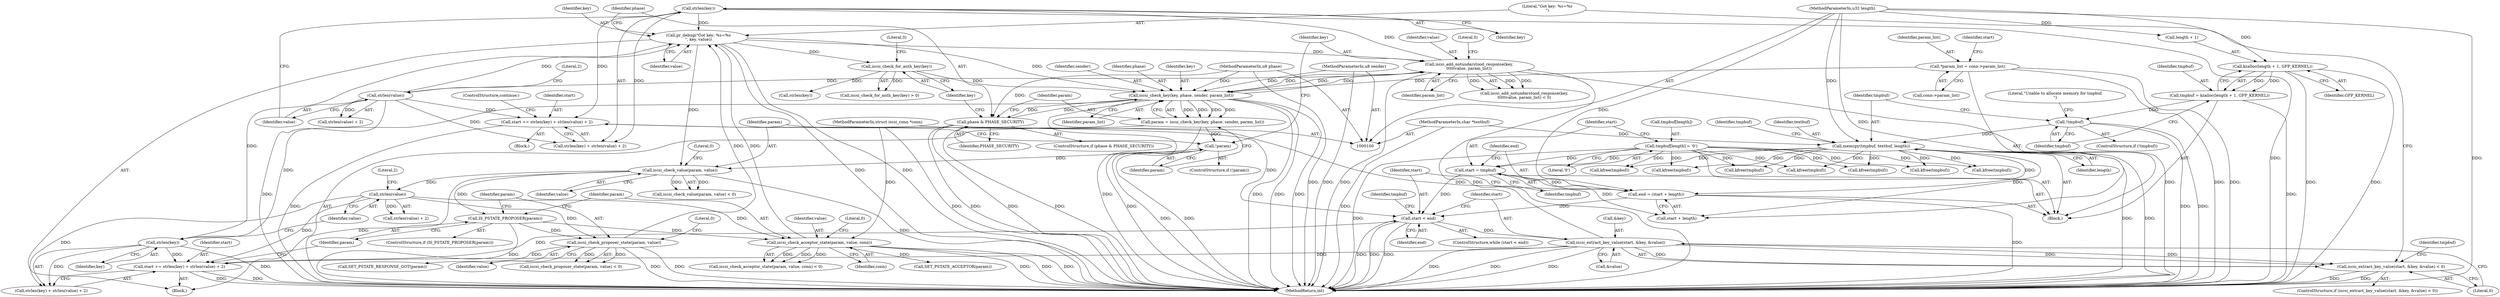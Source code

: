 digraph "0_linux_cea4dcfdad926a27a18e188720efe0f2c9403456_0@API" {
"1000232" [label="(Call,start += strlen(key) + strlen(value) + 2)"];
"1000235" [label="(Call,strlen(key))"];
"1000221" [label="(Call,iscsi_add_notunderstood_response(key,\n\t\t\t\t\tvalue, param_list))"];
"1000210" [label="(Call,iscsi_check_key(key, phase, sender, param_list))"];
"1000189" [label="(Call,iscsi_check_for_auth_key(key))"];
"1000178" [label="(Call,pr_debug(\"Got key: %s=%s\n\", key, value))"];
"1000257" [label="(Call,strlen(key))"];
"1000238" [label="(Call,strlen(value))"];
"1000285" [label="(Call,iscsi_check_acceptor_state(param, value, conn))"];
"1000264" [label="(Call,IS_PSTATE_PROPOSER(param))"];
"1000244" [label="(Call,iscsi_check_value(param, value))"];
"1000216" [label="(Call,!param)"];
"1000208" [label="(Call,param = iscsi_check_key(key, phase, sender, param_list))"];
"1000260" [label="(Call,strlen(value))"];
"1000105" [label="(MethodParameterIn,struct iscsi_conn *conn)"];
"1000269" [label="(Call,iscsi_check_proposer_state(param, value))"];
"1000183" [label="(Call,phase & PHASE_SECURITY)"];
"1000101" [label="(MethodParameterIn,u8 phase)"];
"1000102" [label="(MethodParameterIn,u8 sender)"];
"1000108" [label="(Call,*param_list = conn->param_list)"];
"1000165" [label="(Call,iscsi_extract_key_value(start, &key, &value))"];
"1000156" [label="(Call,start < end)"];
"1000232" [label="(Call,start += strlen(key) + strlen(value) + 2)"];
"1000254" [label="(Call,start += strlen(key) + strlen(value) + 2)"];
"1000147" [label="(Call,start = tmpbuf)"];
"1000138" [label="(Call,memcpy(tmpbuf, textbuf, length))"];
"1000130" [label="(Call,!tmpbuf)"];
"1000122" [label="(Call,tmpbuf = kzalloc(length + 1, GFP_KERNEL))"];
"1000124" [label="(Call,kzalloc(length + 1, GFP_KERNEL))"];
"1000104" [label="(MethodParameterIn,u32 length)"];
"1000103" [label="(MethodParameterIn,char *textbuf)"];
"1000142" [label="(Call,tmpbuf[length] = '\0')"];
"1000150" [label="(Call,end = (start + length))"];
"1000164" [label="(Call,iscsi_extract_key_value(start, &key, &value) < 0)"];
"1000108" [label="(Call,*param_list = conn->param_list)"];
"1000249" [label="(Call,kfree(tmpbuf))"];
"1000189" [label="(Call,iscsi_check_for_auth_key(key))"];
"1000265" [label="(Identifier,param)"];
"1000109" [label="(Identifier,param_list)"];
"1000274" [label="(Call,kfree(tmpbuf))"];
"1000235" [label="(Call,strlen(key))"];
"1000243" [label="(Call,iscsi_check_value(param, value) < 0)"];
"1000288" [label="(Identifier,conn)"];
"1000298" [label="(Call,kfree(tmpbuf))"];
"1000286" [label="(Identifier,param)"];
"1000180" [label="(Identifier,key)"];
"1000191" [label="(Literal,0)"];
"1000254" [label="(Call,start += strlen(key) + strlen(value) + 2)"];
"1000131" [label="(Identifier,tmpbuf)"];
"1000128" [label="(Identifier,GFP_KERNEL)"];
"1000158" [label="(Identifier,end)"];
"1000218" [label="(Block,)"];
"1000271" [label="(Identifier,value)"];
"1000134" [label="(Literal,\"Unable to allocate memory for tmpbuf.\n\")"];
"1000139" [label="(Identifier,tmpbuf)"];
"1000122" [label="(Call,tmpbuf = kzalloc(length + 1, GFP_KERNEL))"];
"1000103" [label="(MethodParameterIn,char *textbuf)"];
"1000104" [label="(MethodParameterIn,u32 length)"];
"1000188" [label="(Call,iscsi_check_for_auth_key(key) > 0)"];
"1000285" [label="(Call,iscsi_check_acceptor_state(param, value, conn))"];
"1000116" [label="(Identifier,start)"];
"1000125" [label="(Call,length + 1)"];
"1000102" [label="(MethodParameterIn,u8 sender)"];
"1000204" [label="(Call,kfree(tmpbuf))"];
"1000302" [label="(MethodReturn,int)"];
"1000101" [label="(MethodParameterIn,u8 phase)"];
"1000179" [label="(Literal,\"Got key: %s=%s\n\")"];
"1000182" [label="(ControlStructure,if (phase & PHASE_SECURITY))"];
"1000232" [label="(Call,start += strlen(key) + strlen(value) + 2)"];
"1000144" [label="(Identifier,tmpbuf)"];
"1000212" [label="(Identifier,phase)"];
"1000174" [label="(Identifier,tmpbuf)"];
"1000256" [label="(Call,strlen(key) + strlen(value) + 2)"];
"1000236" [label="(Identifier,key)"];
"1000178" [label="(Call,pr_debug(\"Got key: %s=%s\n\", key, value))"];
"1000255" [label="(Identifier,start)"];
"1000173" [label="(Call,kfree(tmpbuf))"];
"1000147" [label="(Call,start = tmpbuf)"];
"1000150" [label="(Call,end = (start + length))"];
"1000227" [label="(Call,kfree(tmpbuf))"];
"1000216" [label="(Call,!param)"];
"1000159" [label="(Block,)"];
"1000165" [label="(Call,iscsi_extract_key_value(start, &key, &value))"];
"1000246" [label="(Identifier,value)"];
"1000238" [label="(Call,strlen(value))"];
"1000224" [label="(Identifier,param_list)"];
"1000222" [label="(Identifier,key)"];
"1000259" [label="(Call,strlen(value) + 2)"];
"1000217" [label="(Identifier,param)"];
"1000234" [label="(Call,strlen(key) + strlen(value) + 2)"];
"1000209" [label="(Identifier,param)"];
"1000169" [label="(Call,&value)"];
"1000164" [label="(Call,iscsi_extract_key_value(start, &key, &value) < 0)"];
"1000143" [label="(Call,tmpbuf[length])"];
"1000105" [label="(MethodParameterIn,struct iscsi_conn *conn)"];
"1000140" [label="(Identifier,textbuf)"];
"1000268" [label="(Call,iscsi_check_proposer_state(param, value) < 0)"];
"1000130" [label="(Call,!tmpbuf)"];
"1000184" [label="(Identifier,phase)"];
"1000142" [label="(Call,tmpbuf[length] = '\0')"];
"1000279" [label="(Call,SET_PSTATE_RESPONSE_GOT(param))"];
"1000244" [label="(Call,iscsi_check_value(param, value))"];
"1000106" [label="(Block,)"];
"1000221" [label="(Call,iscsi_add_notunderstood_response(key,\n\t\t\t\t\tvalue, param_list))"];
"1000299" [label="(Identifier,tmpbuf)"];
"1000237" [label="(Call,strlen(value) + 2)"];
"1000151" [label="(Identifier,end)"];
"1000264" [label="(Call,IS_PSTATE_PROPOSER(param))"];
"1000110" [label="(Call,conn->param_list)"];
"1000166" [label="(Identifier,start)"];
"1000270" [label="(Identifier,param)"];
"1000240" [label="(Literal,2)"];
"1000141" [label="(Identifier,length)"];
"1000129" [label="(ControlStructure,if (!tmpbuf))"];
"1000190" [label="(Identifier,key)"];
"1000208" [label="(Call,param = iscsi_check_key(key, phase, sender, param_list))"];
"1000156" [label="(Call,start < end)"];
"1000257" [label="(Call,strlen(key))"];
"1000211" [label="(Identifier,key)"];
"1000263" [label="(ControlStructure,if (IS_PSTATE_PROPOSER(param)))"];
"1000241" [label="(ControlStructure,continue;)"];
"1000272" [label="(Literal,0)"];
"1000198" [label="(Call,strlen(key))"];
"1000239" [label="(Identifier,value)"];
"1000183" [label="(Call,phase & PHASE_SECURITY)"];
"1000210" [label="(Call,iscsi_check_key(key, phase, sender, param_list))"];
"1000214" [label="(Identifier,param_list)"];
"1000185" [label="(Identifier,PHASE_SECURITY)"];
"1000233" [label="(Identifier,start)"];
"1000296" [label="(Call,SET_PSTATE_ACCEPTOR(param))"];
"1000155" [label="(ControlStructure,while (start < end))"];
"1000171" [label="(Literal,0)"];
"1000146" [label="(Literal,'\0')"];
"1000247" [label="(Literal,0)"];
"1000220" [label="(Call,iscsi_add_notunderstood_response(key,\n\t\t\t\t\tvalue, param_list) < 0)"];
"1000138" [label="(Call,memcpy(tmpbuf, textbuf, length))"];
"1000291" [label="(Call,kfree(tmpbuf))"];
"1000163" [label="(ControlStructure,if (iscsi_extract_key_value(start, &key, &value) < 0))"];
"1000223" [label="(Identifier,value)"];
"1000157" [label="(Identifier,start)"];
"1000167" [label="(Call,&key)"];
"1000225" [label="(Literal,0)"];
"1000124" [label="(Call,kzalloc(length + 1, GFP_KERNEL))"];
"1000213" [label="(Identifier,sender)"];
"1000258" [label="(Identifier,key)"];
"1000284" [label="(Call,iscsi_check_acceptor_state(param, value, conn) < 0)"];
"1000123" [label="(Identifier,tmpbuf)"];
"1000260" [label="(Call,strlen(value))"];
"1000262" [label="(Literal,2)"];
"1000152" [label="(Call,start + length)"];
"1000269" [label="(Call,iscsi_check_proposer_state(param, value))"];
"1000287" [label="(Identifier,value)"];
"1000149" [label="(Identifier,tmpbuf)"];
"1000289" [label="(Literal,0)"];
"1000181" [label="(Identifier,value)"];
"1000261" [label="(Identifier,value)"];
"1000245" [label="(Identifier,param)"];
"1000148" [label="(Identifier,start)"];
"1000215" [label="(ControlStructure,if (!param))"];
"1000232" -> "1000218"  [label="AST: "];
"1000232" -> "1000234"  [label="CFG: "];
"1000233" -> "1000232"  [label="AST: "];
"1000234" -> "1000232"  [label="AST: "];
"1000241" -> "1000232"  [label="CFG: "];
"1000232" -> "1000302"  [label="DDG: "];
"1000232" -> "1000156"  [label="DDG: "];
"1000235" -> "1000232"  [label="DDG: "];
"1000238" -> "1000232"  [label="DDG: "];
"1000165" -> "1000232"  [label="DDG: "];
"1000235" -> "1000234"  [label="AST: "];
"1000235" -> "1000236"  [label="CFG: "];
"1000236" -> "1000235"  [label="AST: "];
"1000239" -> "1000235"  [label="CFG: "];
"1000235" -> "1000302"  [label="DDG: "];
"1000235" -> "1000178"  [label="DDG: "];
"1000235" -> "1000234"  [label="DDG: "];
"1000221" -> "1000235"  [label="DDG: "];
"1000221" -> "1000220"  [label="AST: "];
"1000221" -> "1000224"  [label="CFG: "];
"1000222" -> "1000221"  [label="AST: "];
"1000223" -> "1000221"  [label="AST: "];
"1000224" -> "1000221"  [label="AST: "];
"1000225" -> "1000221"  [label="CFG: "];
"1000221" -> "1000302"  [label="DDG: "];
"1000221" -> "1000302"  [label="DDG: "];
"1000221" -> "1000302"  [label="DDG: "];
"1000221" -> "1000210"  [label="DDG: "];
"1000221" -> "1000220"  [label="DDG: "];
"1000221" -> "1000220"  [label="DDG: "];
"1000221" -> "1000220"  [label="DDG: "];
"1000210" -> "1000221"  [label="DDG: "];
"1000210" -> "1000221"  [label="DDG: "];
"1000178" -> "1000221"  [label="DDG: "];
"1000221" -> "1000238"  [label="DDG: "];
"1000210" -> "1000208"  [label="AST: "];
"1000210" -> "1000214"  [label="CFG: "];
"1000211" -> "1000210"  [label="AST: "];
"1000212" -> "1000210"  [label="AST: "];
"1000213" -> "1000210"  [label="AST: "];
"1000214" -> "1000210"  [label="AST: "];
"1000208" -> "1000210"  [label="CFG: "];
"1000210" -> "1000302"  [label="DDG: "];
"1000210" -> "1000302"  [label="DDG: "];
"1000210" -> "1000302"  [label="DDG: "];
"1000210" -> "1000302"  [label="DDG: "];
"1000210" -> "1000183"  [label="DDG: "];
"1000210" -> "1000208"  [label="DDG: "];
"1000210" -> "1000208"  [label="DDG: "];
"1000210" -> "1000208"  [label="DDG: "];
"1000210" -> "1000208"  [label="DDG: "];
"1000189" -> "1000210"  [label="DDG: "];
"1000178" -> "1000210"  [label="DDG: "];
"1000183" -> "1000210"  [label="DDG: "];
"1000101" -> "1000210"  [label="DDG: "];
"1000102" -> "1000210"  [label="DDG: "];
"1000108" -> "1000210"  [label="DDG: "];
"1000210" -> "1000257"  [label="DDG: "];
"1000189" -> "1000188"  [label="AST: "];
"1000189" -> "1000190"  [label="CFG: "];
"1000190" -> "1000189"  [label="AST: "];
"1000191" -> "1000189"  [label="CFG: "];
"1000189" -> "1000188"  [label="DDG: "];
"1000178" -> "1000189"  [label="DDG: "];
"1000189" -> "1000198"  [label="DDG: "];
"1000178" -> "1000159"  [label="AST: "];
"1000178" -> "1000181"  [label="CFG: "];
"1000179" -> "1000178"  [label="AST: "];
"1000180" -> "1000178"  [label="AST: "];
"1000181" -> "1000178"  [label="AST: "];
"1000184" -> "1000178"  [label="CFG: "];
"1000178" -> "1000302"  [label="DDG: "];
"1000178" -> "1000302"  [label="DDG: "];
"1000257" -> "1000178"  [label="DDG: "];
"1000238" -> "1000178"  [label="DDG: "];
"1000285" -> "1000178"  [label="DDG: "];
"1000269" -> "1000178"  [label="DDG: "];
"1000178" -> "1000244"  [label="DDG: "];
"1000257" -> "1000256"  [label="AST: "];
"1000257" -> "1000258"  [label="CFG: "];
"1000258" -> "1000257"  [label="AST: "];
"1000261" -> "1000257"  [label="CFG: "];
"1000257" -> "1000302"  [label="DDG: "];
"1000257" -> "1000254"  [label="DDG: "];
"1000257" -> "1000256"  [label="DDG: "];
"1000238" -> "1000237"  [label="AST: "];
"1000238" -> "1000239"  [label="CFG: "];
"1000239" -> "1000238"  [label="AST: "];
"1000240" -> "1000238"  [label="CFG: "];
"1000238" -> "1000302"  [label="DDG: "];
"1000238" -> "1000234"  [label="DDG: "];
"1000238" -> "1000237"  [label="DDG: "];
"1000285" -> "1000284"  [label="AST: "];
"1000285" -> "1000288"  [label="CFG: "];
"1000286" -> "1000285"  [label="AST: "];
"1000287" -> "1000285"  [label="AST: "];
"1000288" -> "1000285"  [label="AST: "];
"1000289" -> "1000285"  [label="CFG: "];
"1000285" -> "1000302"  [label="DDG: "];
"1000285" -> "1000302"  [label="DDG: "];
"1000285" -> "1000302"  [label="DDG: "];
"1000285" -> "1000284"  [label="DDG: "];
"1000285" -> "1000284"  [label="DDG: "];
"1000285" -> "1000284"  [label="DDG: "];
"1000264" -> "1000285"  [label="DDG: "];
"1000260" -> "1000285"  [label="DDG: "];
"1000105" -> "1000285"  [label="DDG: "];
"1000285" -> "1000296"  [label="DDG: "];
"1000264" -> "1000263"  [label="AST: "];
"1000264" -> "1000265"  [label="CFG: "];
"1000265" -> "1000264"  [label="AST: "];
"1000270" -> "1000264"  [label="CFG: "];
"1000286" -> "1000264"  [label="CFG: "];
"1000264" -> "1000302"  [label="DDG: "];
"1000244" -> "1000264"  [label="DDG: "];
"1000264" -> "1000269"  [label="DDG: "];
"1000244" -> "1000243"  [label="AST: "];
"1000244" -> "1000246"  [label="CFG: "];
"1000245" -> "1000244"  [label="AST: "];
"1000246" -> "1000244"  [label="AST: "];
"1000247" -> "1000244"  [label="CFG: "];
"1000244" -> "1000302"  [label="DDG: "];
"1000244" -> "1000302"  [label="DDG: "];
"1000244" -> "1000243"  [label="DDG: "];
"1000244" -> "1000243"  [label="DDG: "];
"1000216" -> "1000244"  [label="DDG: "];
"1000244" -> "1000260"  [label="DDG: "];
"1000216" -> "1000215"  [label="AST: "];
"1000216" -> "1000217"  [label="CFG: "];
"1000217" -> "1000216"  [label="AST: "];
"1000222" -> "1000216"  [label="CFG: "];
"1000245" -> "1000216"  [label="CFG: "];
"1000216" -> "1000302"  [label="DDG: "];
"1000216" -> "1000302"  [label="DDG: "];
"1000208" -> "1000216"  [label="DDG: "];
"1000208" -> "1000159"  [label="AST: "];
"1000209" -> "1000208"  [label="AST: "];
"1000217" -> "1000208"  [label="CFG: "];
"1000208" -> "1000302"  [label="DDG: "];
"1000260" -> "1000259"  [label="AST: "];
"1000260" -> "1000261"  [label="CFG: "];
"1000261" -> "1000260"  [label="AST: "];
"1000262" -> "1000260"  [label="CFG: "];
"1000260" -> "1000254"  [label="DDG: "];
"1000260" -> "1000256"  [label="DDG: "];
"1000260" -> "1000259"  [label="DDG: "];
"1000260" -> "1000269"  [label="DDG: "];
"1000105" -> "1000100"  [label="AST: "];
"1000105" -> "1000302"  [label="DDG: "];
"1000269" -> "1000268"  [label="AST: "];
"1000269" -> "1000271"  [label="CFG: "];
"1000270" -> "1000269"  [label="AST: "];
"1000271" -> "1000269"  [label="AST: "];
"1000272" -> "1000269"  [label="CFG: "];
"1000269" -> "1000302"  [label="DDG: "];
"1000269" -> "1000302"  [label="DDG: "];
"1000269" -> "1000268"  [label="DDG: "];
"1000269" -> "1000268"  [label="DDG: "];
"1000269" -> "1000279"  [label="DDG: "];
"1000183" -> "1000182"  [label="AST: "];
"1000183" -> "1000185"  [label="CFG: "];
"1000184" -> "1000183"  [label="AST: "];
"1000185" -> "1000183"  [label="AST: "];
"1000190" -> "1000183"  [label="CFG: "];
"1000209" -> "1000183"  [label="CFG: "];
"1000183" -> "1000302"  [label="DDG: "];
"1000183" -> "1000302"  [label="DDG: "];
"1000183" -> "1000302"  [label="DDG: "];
"1000101" -> "1000183"  [label="DDG: "];
"1000101" -> "1000100"  [label="AST: "];
"1000101" -> "1000302"  [label="DDG: "];
"1000102" -> "1000100"  [label="AST: "];
"1000102" -> "1000302"  [label="DDG: "];
"1000108" -> "1000106"  [label="AST: "];
"1000108" -> "1000110"  [label="CFG: "];
"1000109" -> "1000108"  [label="AST: "];
"1000110" -> "1000108"  [label="AST: "];
"1000116" -> "1000108"  [label="CFG: "];
"1000108" -> "1000302"  [label="DDG: "];
"1000108" -> "1000302"  [label="DDG: "];
"1000165" -> "1000164"  [label="AST: "];
"1000165" -> "1000169"  [label="CFG: "];
"1000166" -> "1000165"  [label="AST: "];
"1000167" -> "1000165"  [label="AST: "];
"1000169" -> "1000165"  [label="AST: "];
"1000171" -> "1000165"  [label="CFG: "];
"1000165" -> "1000302"  [label="DDG: "];
"1000165" -> "1000302"  [label="DDG: "];
"1000165" -> "1000302"  [label="DDG: "];
"1000165" -> "1000164"  [label="DDG: "];
"1000165" -> "1000164"  [label="DDG: "];
"1000165" -> "1000164"  [label="DDG: "];
"1000156" -> "1000165"  [label="DDG: "];
"1000165" -> "1000254"  [label="DDG: "];
"1000156" -> "1000155"  [label="AST: "];
"1000156" -> "1000158"  [label="CFG: "];
"1000157" -> "1000156"  [label="AST: "];
"1000158" -> "1000156"  [label="AST: "];
"1000166" -> "1000156"  [label="CFG: "];
"1000299" -> "1000156"  [label="CFG: "];
"1000156" -> "1000302"  [label="DDG: "];
"1000156" -> "1000302"  [label="DDG: "];
"1000156" -> "1000302"  [label="DDG: "];
"1000254" -> "1000156"  [label="DDG: "];
"1000147" -> "1000156"  [label="DDG: "];
"1000150" -> "1000156"  [label="DDG: "];
"1000254" -> "1000159"  [label="AST: "];
"1000254" -> "1000256"  [label="CFG: "];
"1000255" -> "1000254"  [label="AST: "];
"1000256" -> "1000254"  [label="AST: "];
"1000265" -> "1000254"  [label="CFG: "];
"1000254" -> "1000302"  [label="DDG: "];
"1000254" -> "1000302"  [label="DDG: "];
"1000147" -> "1000106"  [label="AST: "];
"1000147" -> "1000149"  [label="CFG: "];
"1000148" -> "1000147"  [label="AST: "];
"1000149" -> "1000147"  [label="AST: "];
"1000151" -> "1000147"  [label="CFG: "];
"1000138" -> "1000147"  [label="DDG: "];
"1000142" -> "1000147"  [label="DDG: "];
"1000147" -> "1000150"  [label="DDG: "];
"1000147" -> "1000152"  [label="DDG: "];
"1000138" -> "1000106"  [label="AST: "];
"1000138" -> "1000141"  [label="CFG: "];
"1000139" -> "1000138"  [label="AST: "];
"1000140" -> "1000138"  [label="AST: "];
"1000141" -> "1000138"  [label="AST: "];
"1000144" -> "1000138"  [label="CFG: "];
"1000138" -> "1000302"  [label="DDG: "];
"1000138" -> "1000302"  [label="DDG: "];
"1000130" -> "1000138"  [label="DDG: "];
"1000103" -> "1000138"  [label="DDG: "];
"1000104" -> "1000138"  [label="DDG: "];
"1000138" -> "1000150"  [label="DDG: "];
"1000138" -> "1000152"  [label="DDG: "];
"1000138" -> "1000173"  [label="DDG: "];
"1000138" -> "1000204"  [label="DDG: "];
"1000138" -> "1000227"  [label="DDG: "];
"1000138" -> "1000249"  [label="DDG: "];
"1000138" -> "1000274"  [label="DDG: "];
"1000138" -> "1000291"  [label="DDG: "];
"1000138" -> "1000298"  [label="DDG: "];
"1000130" -> "1000129"  [label="AST: "];
"1000130" -> "1000131"  [label="CFG: "];
"1000131" -> "1000130"  [label="AST: "];
"1000134" -> "1000130"  [label="CFG: "];
"1000139" -> "1000130"  [label="CFG: "];
"1000130" -> "1000302"  [label="DDG: "];
"1000130" -> "1000302"  [label="DDG: "];
"1000122" -> "1000130"  [label="DDG: "];
"1000122" -> "1000106"  [label="AST: "];
"1000122" -> "1000124"  [label="CFG: "];
"1000123" -> "1000122"  [label="AST: "];
"1000124" -> "1000122"  [label="AST: "];
"1000131" -> "1000122"  [label="CFG: "];
"1000122" -> "1000302"  [label="DDG: "];
"1000124" -> "1000122"  [label="DDG: "];
"1000124" -> "1000122"  [label="DDG: "];
"1000124" -> "1000128"  [label="CFG: "];
"1000125" -> "1000124"  [label="AST: "];
"1000128" -> "1000124"  [label="AST: "];
"1000124" -> "1000302"  [label="DDG: "];
"1000124" -> "1000302"  [label="DDG: "];
"1000104" -> "1000124"  [label="DDG: "];
"1000104" -> "1000100"  [label="AST: "];
"1000104" -> "1000302"  [label="DDG: "];
"1000104" -> "1000125"  [label="DDG: "];
"1000104" -> "1000150"  [label="DDG: "];
"1000104" -> "1000152"  [label="DDG: "];
"1000103" -> "1000100"  [label="AST: "];
"1000103" -> "1000302"  [label="DDG: "];
"1000142" -> "1000106"  [label="AST: "];
"1000142" -> "1000146"  [label="CFG: "];
"1000143" -> "1000142"  [label="AST: "];
"1000146" -> "1000142"  [label="AST: "];
"1000148" -> "1000142"  [label="CFG: "];
"1000142" -> "1000302"  [label="DDG: "];
"1000142" -> "1000173"  [label="DDG: "];
"1000142" -> "1000204"  [label="DDG: "];
"1000142" -> "1000227"  [label="DDG: "];
"1000142" -> "1000249"  [label="DDG: "];
"1000142" -> "1000274"  [label="DDG: "];
"1000142" -> "1000291"  [label="DDG: "];
"1000142" -> "1000298"  [label="DDG: "];
"1000150" -> "1000106"  [label="AST: "];
"1000150" -> "1000152"  [label="CFG: "];
"1000151" -> "1000150"  [label="AST: "];
"1000152" -> "1000150"  [label="AST: "];
"1000157" -> "1000150"  [label="CFG: "];
"1000150" -> "1000302"  [label="DDG: "];
"1000164" -> "1000163"  [label="AST: "];
"1000164" -> "1000171"  [label="CFG: "];
"1000171" -> "1000164"  [label="AST: "];
"1000174" -> "1000164"  [label="CFG: "];
"1000179" -> "1000164"  [label="CFG: "];
"1000164" -> "1000302"  [label="DDG: "];
"1000164" -> "1000302"  [label="DDG: "];
}
